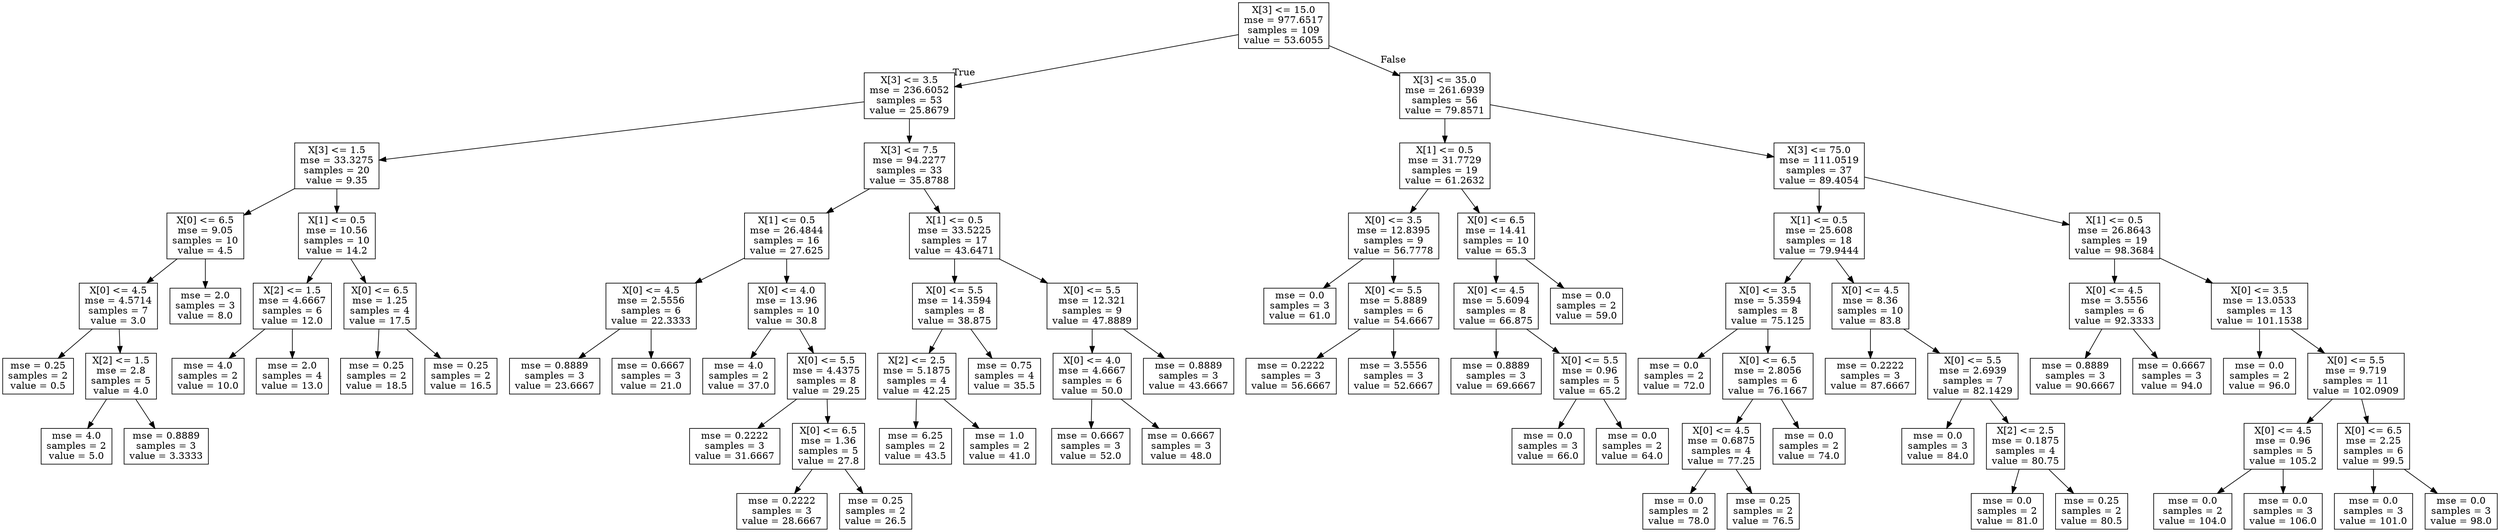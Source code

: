 digraph Tree {
node [shape=box] ;
0 [label="X[3] <= 15.0\nmse = 977.6517\nsamples = 109\nvalue = 53.6055"] ;
1 [label="X[3] <= 3.5\nmse = 236.6052\nsamples = 53\nvalue = 25.8679"] ;
0 -> 1 [labeldistance=2.5, labelangle=45, headlabel="True"] ;
2 [label="X[3] <= 1.5\nmse = 33.3275\nsamples = 20\nvalue = 9.35"] ;
1 -> 2 ;
3 [label="X[0] <= 6.5\nmse = 9.05\nsamples = 10\nvalue = 4.5"] ;
2 -> 3 ;
4 [label="X[0] <= 4.5\nmse = 4.5714\nsamples = 7\nvalue = 3.0"] ;
3 -> 4 ;
5 [label="mse = 0.25\nsamples = 2\nvalue = 0.5"] ;
4 -> 5 ;
6 [label="X[2] <= 1.5\nmse = 2.8\nsamples = 5\nvalue = 4.0"] ;
4 -> 6 ;
7 [label="mse = 4.0\nsamples = 2\nvalue = 5.0"] ;
6 -> 7 ;
8 [label="mse = 0.8889\nsamples = 3\nvalue = 3.3333"] ;
6 -> 8 ;
9 [label="mse = 2.0\nsamples = 3\nvalue = 8.0"] ;
3 -> 9 ;
10 [label="X[1] <= 0.5\nmse = 10.56\nsamples = 10\nvalue = 14.2"] ;
2 -> 10 ;
11 [label="X[2] <= 1.5\nmse = 4.6667\nsamples = 6\nvalue = 12.0"] ;
10 -> 11 ;
12 [label="mse = 4.0\nsamples = 2\nvalue = 10.0"] ;
11 -> 12 ;
13 [label="mse = 2.0\nsamples = 4\nvalue = 13.0"] ;
11 -> 13 ;
14 [label="X[0] <= 6.5\nmse = 1.25\nsamples = 4\nvalue = 17.5"] ;
10 -> 14 ;
15 [label="mse = 0.25\nsamples = 2\nvalue = 18.5"] ;
14 -> 15 ;
16 [label="mse = 0.25\nsamples = 2\nvalue = 16.5"] ;
14 -> 16 ;
17 [label="X[3] <= 7.5\nmse = 94.2277\nsamples = 33\nvalue = 35.8788"] ;
1 -> 17 ;
18 [label="X[1] <= 0.5\nmse = 26.4844\nsamples = 16\nvalue = 27.625"] ;
17 -> 18 ;
19 [label="X[0] <= 4.5\nmse = 2.5556\nsamples = 6\nvalue = 22.3333"] ;
18 -> 19 ;
20 [label="mse = 0.8889\nsamples = 3\nvalue = 23.6667"] ;
19 -> 20 ;
21 [label="mse = 0.6667\nsamples = 3\nvalue = 21.0"] ;
19 -> 21 ;
22 [label="X[0] <= 4.0\nmse = 13.96\nsamples = 10\nvalue = 30.8"] ;
18 -> 22 ;
23 [label="mse = 4.0\nsamples = 2\nvalue = 37.0"] ;
22 -> 23 ;
24 [label="X[0] <= 5.5\nmse = 4.4375\nsamples = 8\nvalue = 29.25"] ;
22 -> 24 ;
25 [label="mse = 0.2222\nsamples = 3\nvalue = 31.6667"] ;
24 -> 25 ;
26 [label="X[0] <= 6.5\nmse = 1.36\nsamples = 5\nvalue = 27.8"] ;
24 -> 26 ;
27 [label="mse = 0.2222\nsamples = 3\nvalue = 28.6667"] ;
26 -> 27 ;
28 [label="mse = 0.25\nsamples = 2\nvalue = 26.5"] ;
26 -> 28 ;
29 [label="X[1] <= 0.5\nmse = 33.5225\nsamples = 17\nvalue = 43.6471"] ;
17 -> 29 ;
30 [label="X[0] <= 5.5\nmse = 14.3594\nsamples = 8\nvalue = 38.875"] ;
29 -> 30 ;
31 [label="X[2] <= 2.5\nmse = 5.1875\nsamples = 4\nvalue = 42.25"] ;
30 -> 31 ;
32 [label="mse = 6.25\nsamples = 2\nvalue = 43.5"] ;
31 -> 32 ;
33 [label="mse = 1.0\nsamples = 2\nvalue = 41.0"] ;
31 -> 33 ;
34 [label="mse = 0.75\nsamples = 4\nvalue = 35.5"] ;
30 -> 34 ;
35 [label="X[0] <= 5.5\nmse = 12.321\nsamples = 9\nvalue = 47.8889"] ;
29 -> 35 ;
36 [label="X[0] <= 4.0\nmse = 4.6667\nsamples = 6\nvalue = 50.0"] ;
35 -> 36 ;
37 [label="mse = 0.6667\nsamples = 3\nvalue = 52.0"] ;
36 -> 37 ;
38 [label="mse = 0.6667\nsamples = 3\nvalue = 48.0"] ;
36 -> 38 ;
39 [label="mse = 0.8889\nsamples = 3\nvalue = 43.6667"] ;
35 -> 39 ;
40 [label="X[3] <= 35.0\nmse = 261.6939\nsamples = 56\nvalue = 79.8571"] ;
0 -> 40 [labeldistance=2.5, labelangle=-45, headlabel="False"] ;
41 [label="X[1] <= 0.5\nmse = 31.7729\nsamples = 19\nvalue = 61.2632"] ;
40 -> 41 ;
42 [label="X[0] <= 3.5\nmse = 12.8395\nsamples = 9\nvalue = 56.7778"] ;
41 -> 42 ;
43 [label="mse = 0.0\nsamples = 3\nvalue = 61.0"] ;
42 -> 43 ;
44 [label="X[0] <= 5.5\nmse = 5.8889\nsamples = 6\nvalue = 54.6667"] ;
42 -> 44 ;
45 [label="mse = 0.2222\nsamples = 3\nvalue = 56.6667"] ;
44 -> 45 ;
46 [label="mse = 3.5556\nsamples = 3\nvalue = 52.6667"] ;
44 -> 46 ;
47 [label="X[0] <= 6.5\nmse = 14.41\nsamples = 10\nvalue = 65.3"] ;
41 -> 47 ;
48 [label="X[0] <= 4.5\nmse = 5.6094\nsamples = 8\nvalue = 66.875"] ;
47 -> 48 ;
49 [label="mse = 0.8889\nsamples = 3\nvalue = 69.6667"] ;
48 -> 49 ;
50 [label="X[0] <= 5.5\nmse = 0.96\nsamples = 5\nvalue = 65.2"] ;
48 -> 50 ;
51 [label="mse = 0.0\nsamples = 3\nvalue = 66.0"] ;
50 -> 51 ;
52 [label="mse = 0.0\nsamples = 2\nvalue = 64.0"] ;
50 -> 52 ;
53 [label="mse = 0.0\nsamples = 2\nvalue = 59.0"] ;
47 -> 53 ;
54 [label="X[3] <= 75.0\nmse = 111.0519\nsamples = 37\nvalue = 89.4054"] ;
40 -> 54 ;
55 [label="X[1] <= 0.5\nmse = 25.608\nsamples = 18\nvalue = 79.9444"] ;
54 -> 55 ;
56 [label="X[0] <= 3.5\nmse = 5.3594\nsamples = 8\nvalue = 75.125"] ;
55 -> 56 ;
57 [label="mse = 0.0\nsamples = 2\nvalue = 72.0"] ;
56 -> 57 ;
58 [label="X[0] <= 6.5\nmse = 2.8056\nsamples = 6\nvalue = 76.1667"] ;
56 -> 58 ;
59 [label="X[0] <= 4.5\nmse = 0.6875\nsamples = 4\nvalue = 77.25"] ;
58 -> 59 ;
60 [label="mse = 0.0\nsamples = 2\nvalue = 78.0"] ;
59 -> 60 ;
61 [label="mse = 0.25\nsamples = 2\nvalue = 76.5"] ;
59 -> 61 ;
62 [label="mse = 0.0\nsamples = 2\nvalue = 74.0"] ;
58 -> 62 ;
63 [label="X[0] <= 4.5\nmse = 8.36\nsamples = 10\nvalue = 83.8"] ;
55 -> 63 ;
64 [label="mse = 0.2222\nsamples = 3\nvalue = 87.6667"] ;
63 -> 64 ;
65 [label="X[0] <= 5.5\nmse = 2.6939\nsamples = 7\nvalue = 82.1429"] ;
63 -> 65 ;
66 [label="mse = 0.0\nsamples = 3\nvalue = 84.0"] ;
65 -> 66 ;
67 [label="X[2] <= 2.5\nmse = 0.1875\nsamples = 4\nvalue = 80.75"] ;
65 -> 67 ;
68 [label="mse = 0.0\nsamples = 2\nvalue = 81.0"] ;
67 -> 68 ;
69 [label="mse = 0.25\nsamples = 2\nvalue = 80.5"] ;
67 -> 69 ;
70 [label="X[1] <= 0.5\nmse = 26.8643\nsamples = 19\nvalue = 98.3684"] ;
54 -> 70 ;
71 [label="X[0] <= 4.5\nmse = 3.5556\nsamples = 6\nvalue = 92.3333"] ;
70 -> 71 ;
72 [label="mse = 0.8889\nsamples = 3\nvalue = 90.6667"] ;
71 -> 72 ;
73 [label="mse = 0.6667\nsamples = 3\nvalue = 94.0"] ;
71 -> 73 ;
74 [label="X[0] <= 3.5\nmse = 13.0533\nsamples = 13\nvalue = 101.1538"] ;
70 -> 74 ;
75 [label="mse = 0.0\nsamples = 2\nvalue = 96.0"] ;
74 -> 75 ;
76 [label="X[0] <= 5.5\nmse = 9.719\nsamples = 11\nvalue = 102.0909"] ;
74 -> 76 ;
77 [label="X[0] <= 4.5\nmse = 0.96\nsamples = 5\nvalue = 105.2"] ;
76 -> 77 ;
78 [label="mse = 0.0\nsamples = 2\nvalue = 104.0"] ;
77 -> 78 ;
79 [label="mse = 0.0\nsamples = 3\nvalue = 106.0"] ;
77 -> 79 ;
80 [label="X[0] <= 6.5\nmse = 2.25\nsamples = 6\nvalue = 99.5"] ;
76 -> 80 ;
81 [label="mse = 0.0\nsamples = 3\nvalue = 101.0"] ;
80 -> 81 ;
82 [label="mse = 0.0\nsamples = 3\nvalue = 98.0"] ;
80 -> 82 ;
}